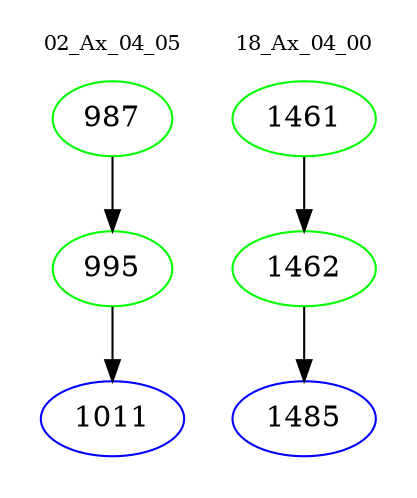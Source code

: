 digraph{
subgraph cluster_0 {
color = white
label = "02_Ax_04_05";
fontsize=10;
T0_987 [label="987", color="green"]
T0_987 -> T0_995 [color="black"]
T0_995 [label="995", color="green"]
T0_995 -> T0_1011 [color="black"]
T0_1011 [label="1011", color="blue"]
}
subgraph cluster_1 {
color = white
label = "18_Ax_04_00";
fontsize=10;
T1_1461 [label="1461", color="green"]
T1_1461 -> T1_1462 [color="black"]
T1_1462 [label="1462", color="green"]
T1_1462 -> T1_1485 [color="black"]
T1_1485 [label="1485", color="blue"]
}
}
